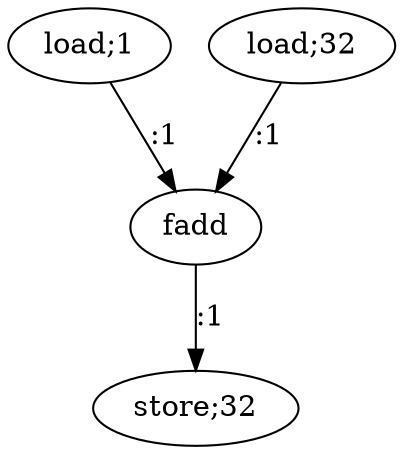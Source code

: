 digraph  {
   0 [label="load;1"];
   1 [label="load;32"];
   2 [label="fadd"];
   3 [label="store;32"];

   0->2 [label=":1"]
   1->2 [label=":1"]
   2->3 [label=":1"]
}
